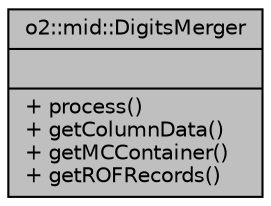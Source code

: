 digraph "o2::mid::DigitsMerger"
{
 // INTERACTIVE_SVG=YES
  bgcolor="transparent";
  edge [fontname="Helvetica",fontsize="10",labelfontname="Helvetica",labelfontsize="10"];
  node [fontname="Helvetica",fontsize="10",shape=record];
  Node1 [label="{o2::mid::DigitsMerger\n||+ process()\l+ getColumnData()\l+ getMCContainer()\l+ getROFRecords()\l}",height=0.2,width=0.4,color="black", fillcolor="grey75", style="filled", fontcolor="black"];
}

